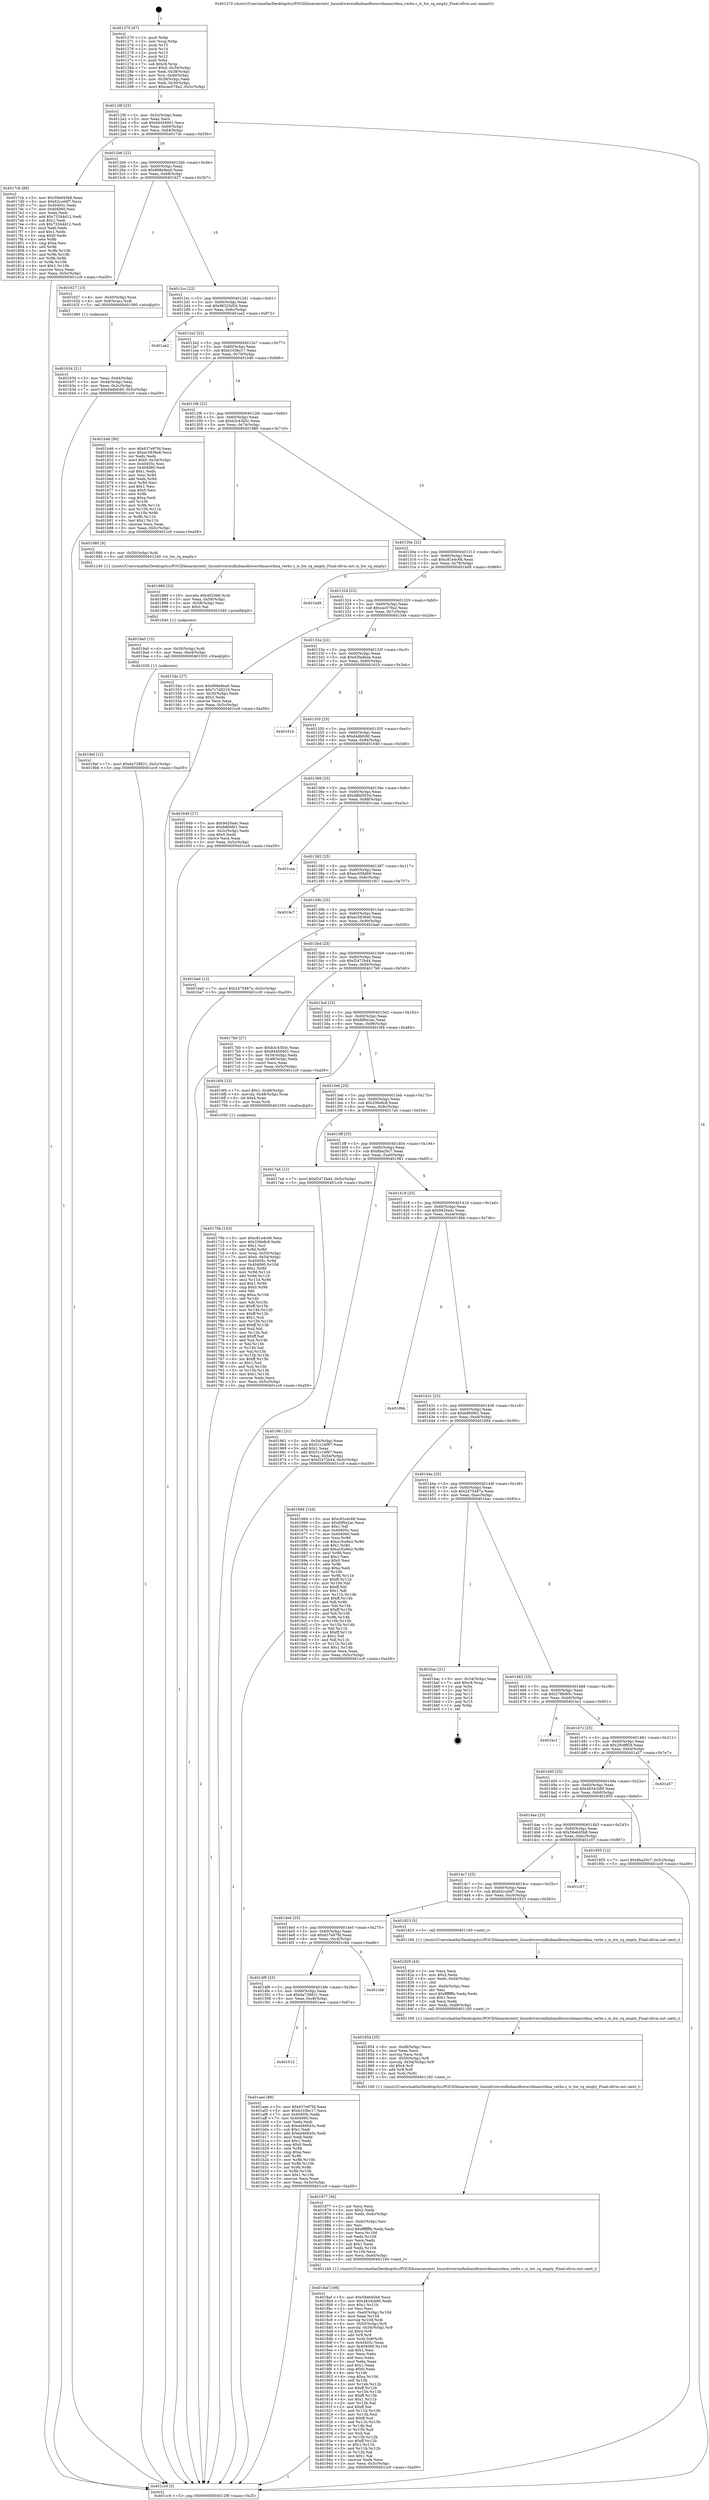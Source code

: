 digraph "0x401270" {
  label = "0x401270 (/mnt/c/Users/mathe/Desktop/tcc/POCII/binaries/extr_linuxdriversinfinibandhwocrdmaocrdma_verbs.c_is_hw_rq_empty_Final-ollvm.out::main(0))"
  labelloc = "t"
  node[shape=record]

  Entry [label="",width=0.3,height=0.3,shape=circle,fillcolor=black,style=filled]
  "0x40129f" [label="{
     0x40129f [23]\l
     | [instrs]\l
     &nbsp;&nbsp;0x40129f \<+3\>: mov -0x5c(%rbp),%eax\l
     &nbsp;&nbsp;0x4012a2 \<+2\>: mov %eax,%ecx\l
     &nbsp;&nbsp;0x4012a4 \<+6\>: sub $0x84456001,%ecx\l
     &nbsp;&nbsp;0x4012aa \<+3\>: mov %eax,-0x60(%rbp)\l
     &nbsp;&nbsp;0x4012ad \<+3\>: mov %ecx,-0x64(%rbp)\l
     &nbsp;&nbsp;0x4012b0 \<+6\>: je 00000000004017cb \<main+0x55b\>\l
  }"]
  "0x4017cb" [label="{
     0x4017cb [88]\l
     | [instrs]\l
     &nbsp;&nbsp;0x4017cb \<+5\>: mov $0x59e645b8,%eax\l
     &nbsp;&nbsp;0x4017d0 \<+5\>: mov $0x62ccd4f7,%ecx\l
     &nbsp;&nbsp;0x4017d5 \<+7\>: mov 0x40405c,%edx\l
     &nbsp;&nbsp;0x4017dc \<+7\>: mov 0x404060,%esi\l
     &nbsp;&nbsp;0x4017e3 \<+2\>: mov %edx,%edi\l
     &nbsp;&nbsp;0x4017e5 \<+6\>: add $0x73344d12,%edi\l
     &nbsp;&nbsp;0x4017eb \<+3\>: sub $0x1,%edi\l
     &nbsp;&nbsp;0x4017ee \<+6\>: sub $0x73344d12,%edi\l
     &nbsp;&nbsp;0x4017f4 \<+3\>: imul %edi,%edx\l
     &nbsp;&nbsp;0x4017f7 \<+3\>: and $0x1,%edx\l
     &nbsp;&nbsp;0x4017fa \<+3\>: cmp $0x0,%edx\l
     &nbsp;&nbsp;0x4017fd \<+4\>: sete %r8b\l
     &nbsp;&nbsp;0x401801 \<+3\>: cmp $0xa,%esi\l
     &nbsp;&nbsp;0x401804 \<+4\>: setl %r9b\l
     &nbsp;&nbsp;0x401808 \<+3\>: mov %r8b,%r10b\l
     &nbsp;&nbsp;0x40180b \<+3\>: and %r9b,%r10b\l
     &nbsp;&nbsp;0x40180e \<+3\>: xor %r9b,%r8b\l
     &nbsp;&nbsp;0x401811 \<+3\>: or %r8b,%r10b\l
     &nbsp;&nbsp;0x401814 \<+4\>: test $0x1,%r10b\l
     &nbsp;&nbsp;0x401818 \<+3\>: cmovne %ecx,%eax\l
     &nbsp;&nbsp;0x40181b \<+3\>: mov %eax,-0x5c(%rbp)\l
     &nbsp;&nbsp;0x40181e \<+5\>: jmp 0000000000401cc9 \<main+0xa59\>\l
  }"]
  "0x4012b6" [label="{
     0x4012b6 [22]\l
     | [instrs]\l
     &nbsp;&nbsp;0x4012b6 \<+5\>: jmp 00000000004012bb \<main+0x4b\>\l
     &nbsp;&nbsp;0x4012bb \<+3\>: mov -0x60(%rbp),%eax\l
     &nbsp;&nbsp;0x4012be \<+5\>: sub $0x898e9ea0,%eax\l
     &nbsp;&nbsp;0x4012c3 \<+3\>: mov %eax,-0x68(%rbp)\l
     &nbsp;&nbsp;0x4012c6 \<+6\>: je 0000000000401627 \<main+0x3b7\>\l
  }"]
  Exit [label="",width=0.3,height=0.3,shape=circle,fillcolor=black,style=filled,peripheries=2]
  "0x401627" [label="{
     0x401627 [13]\l
     | [instrs]\l
     &nbsp;&nbsp;0x401627 \<+4\>: mov -0x40(%rbp),%rax\l
     &nbsp;&nbsp;0x40162b \<+4\>: mov 0x8(%rax),%rdi\l
     &nbsp;&nbsp;0x40162f \<+5\>: call 0000000000401060 \<atoi@plt\>\l
     | [calls]\l
     &nbsp;&nbsp;0x401060 \{1\} (unknown)\l
  }"]
  "0x4012cc" [label="{
     0x4012cc [22]\l
     | [instrs]\l
     &nbsp;&nbsp;0x4012cc \<+5\>: jmp 00000000004012d1 \<main+0x61\>\l
     &nbsp;&nbsp;0x4012d1 \<+3\>: mov -0x60(%rbp),%eax\l
     &nbsp;&nbsp;0x4012d4 \<+5\>: sub $0x98325d5d,%eax\l
     &nbsp;&nbsp;0x4012d9 \<+3\>: mov %eax,-0x6c(%rbp)\l
     &nbsp;&nbsp;0x4012dc \<+6\>: je 0000000000401ae2 \<main+0x872\>\l
  }"]
  "0x401512" [label="{
     0x401512\l
  }", style=dashed]
  "0x401ae2" [label="{
     0x401ae2\l
  }", style=dashed]
  "0x4012e2" [label="{
     0x4012e2 [22]\l
     | [instrs]\l
     &nbsp;&nbsp;0x4012e2 \<+5\>: jmp 00000000004012e7 \<main+0x77\>\l
     &nbsp;&nbsp;0x4012e7 \<+3\>: mov -0x60(%rbp),%eax\l
     &nbsp;&nbsp;0x4012ea \<+5\>: sub $0xb103bc17,%eax\l
     &nbsp;&nbsp;0x4012ef \<+3\>: mov %eax,-0x70(%rbp)\l
     &nbsp;&nbsp;0x4012f2 \<+6\>: je 0000000000401b46 \<main+0x8d6\>\l
  }"]
  "0x401aee" [label="{
     0x401aee [88]\l
     | [instrs]\l
     &nbsp;&nbsp;0x401aee \<+5\>: mov $0x637e97fd,%eax\l
     &nbsp;&nbsp;0x401af3 \<+5\>: mov $0xb103bc17,%ecx\l
     &nbsp;&nbsp;0x401af8 \<+7\>: mov 0x40405c,%edx\l
     &nbsp;&nbsp;0x401aff \<+7\>: mov 0x404060,%esi\l
     &nbsp;&nbsp;0x401b06 \<+2\>: mov %edx,%edi\l
     &nbsp;&nbsp;0x401b08 \<+6\>: sub $0xed46645c,%edi\l
     &nbsp;&nbsp;0x401b0e \<+3\>: sub $0x1,%edi\l
     &nbsp;&nbsp;0x401b11 \<+6\>: add $0xed46645c,%edi\l
     &nbsp;&nbsp;0x401b17 \<+3\>: imul %edi,%edx\l
     &nbsp;&nbsp;0x401b1a \<+3\>: and $0x1,%edx\l
     &nbsp;&nbsp;0x401b1d \<+3\>: cmp $0x0,%edx\l
     &nbsp;&nbsp;0x401b20 \<+4\>: sete %r8b\l
     &nbsp;&nbsp;0x401b24 \<+3\>: cmp $0xa,%esi\l
     &nbsp;&nbsp;0x401b27 \<+4\>: setl %r9b\l
     &nbsp;&nbsp;0x401b2b \<+3\>: mov %r8b,%r10b\l
     &nbsp;&nbsp;0x401b2e \<+3\>: and %r9b,%r10b\l
     &nbsp;&nbsp;0x401b31 \<+3\>: xor %r9b,%r8b\l
     &nbsp;&nbsp;0x401b34 \<+3\>: or %r8b,%r10b\l
     &nbsp;&nbsp;0x401b37 \<+4\>: test $0x1,%r10b\l
     &nbsp;&nbsp;0x401b3b \<+3\>: cmovne %ecx,%eax\l
     &nbsp;&nbsp;0x401b3e \<+3\>: mov %eax,-0x5c(%rbp)\l
     &nbsp;&nbsp;0x401b41 \<+5\>: jmp 0000000000401cc9 \<main+0xa59\>\l
  }"]
  "0x401b46" [label="{
     0x401b46 [90]\l
     | [instrs]\l
     &nbsp;&nbsp;0x401b46 \<+5\>: mov $0x637e97fd,%eax\l
     &nbsp;&nbsp;0x401b4b \<+5\>: mov $0xec5836e6,%ecx\l
     &nbsp;&nbsp;0x401b50 \<+2\>: xor %edx,%edx\l
     &nbsp;&nbsp;0x401b52 \<+7\>: movl $0x0,-0x34(%rbp)\l
     &nbsp;&nbsp;0x401b59 \<+7\>: mov 0x40405c,%esi\l
     &nbsp;&nbsp;0x401b60 \<+7\>: mov 0x404060,%edi\l
     &nbsp;&nbsp;0x401b67 \<+3\>: sub $0x1,%edx\l
     &nbsp;&nbsp;0x401b6a \<+3\>: mov %esi,%r8d\l
     &nbsp;&nbsp;0x401b6d \<+3\>: add %edx,%r8d\l
     &nbsp;&nbsp;0x401b70 \<+4\>: imul %r8d,%esi\l
     &nbsp;&nbsp;0x401b74 \<+3\>: and $0x1,%esi\l
     &nbsp;&nbsp;0x401b77 \<+3\>: cmp $0x0,%esi\l
     &nbsp;&nbsp;0x401b7a \<+4\>: sete %r9b\l
     &nbsp;&nbsp;0x401b7e \<+3\>: cmp $0xa,%edi\l
     &nbsp;&nbsp;0x401b81 \<+4\>: setl %r10b\l
     &nbsp;&nbsp;0x401b85 \<+3\>: mov %r9b,%r11b\l
     &nbsp;&nbsp;0x401b88 \<+3\>: and %r10b,%r11b\l
     &nbsp;&nbsp;0x401b8b \<+3\>: xor %r10b,%r9b\l
     &nbsp;&nbsp;0x401b8e \<+3\>: or %r9b,%r11b\l
     &nbsp;&nbsp;0x401b91 \<+4\>: test $0x1,%r11b\l
     &nbsp;&nbsp;0x401b95 \<+3\>: cmovne %ecx,%eax\l
     &nbsp;&nbsp;0x401b98 \<+3\>: mov %eax,-0x5c(%rbp)\l
     &nbsp;&nbsp;0x401b9b \<+5\>: jmp 0000000000401cc9 \<main+0xa59\>\l
  }"]
  "0x4012f8" [label="{
     0x4012f8 [22]\l
     | [instrs]\l
     &nbsp;&nbsp;0x4012f8 \<+5\>: jmp 00000000004012fd \<main+0x8d\>\l
     &nbsp;&nbsp;0x4012fd \<+3\>: mov -0x60(%rbp),%eax\l
     &nbsp;&nbsp;0x401300 \<+5\>: sub $0xb3c43b5c,%eax\l
     &nbsp;&nbsp;0x401305 \<+3\>: mov %eax,-0x74(%rbp)\l
     &nbsp;&nbsp;0x401308 \<+6\>: je 0000000000401980 \<main+0x710\>\l
  }"]
  "0x4014f9" [label="{
     0x4014f9 [25]\l
     | [instrs]\l
     &nbsp;&nbsp;0x4014f9 \<+5\>: jmp 00000000004014fe \<main+0x28e\>\l
     &nbsp;&nbsp;0x4014fe \<+3\>: mov -0x60(%rbp),%eax\l
     &nbsp;&nbsp;0x401501 \<+5\>: sub $0x6a739821,%eax\l
     &nbsp;&nbsp;0x401506 \<+6\>: mov %eax,-0xc8(%rbp)\l
     &nbsp;&nbsp;0x40150c \<+6\>: je 0000000000401aee \<main+0x87e\>\l
  }"]
  "0x401980" [label="{
     0x401980 [9]\l
     | [instrs]\l
     &nbsp;&nbsp;0x401980 \<+4\>: mov -0x50(%rbp),%rdi\l
     &nbsp;&nbsp;0x401984 \<+5\>: call 0000000000401240 \<is_hw_rq_empty\>\l
     | [calls]\l
     &nbsp;&nbsp;0x401240 \{1\} (/mnt/c/Users/mathe/Desktop/tcc/POCII/binaries/extr_linuxdriversinfinibandhwocrdmaocrdma_verbs.c_is_hw_rq_empty_Final-ollvm.out::is_hw_rq_empty)\l
  }"]
  "0x40130e" [label="{
     0x40130e [22]\l
     | [instrs]\l
     &nbsp;&nbsp;0x40130e \<+5\>: jmp 0000000000401313 \<main+0xa3\>\l
     &nbsp;&nbsp;0x401313 \<+3\>: mov -0x60(%rbp),%eax\l
     &nbsp;&nbsp;0x401316 \<+5\>: sub $0xc81e4c68,%eax\l
     &nbsp;&nbsp;0x40131b \<+3\>: mov %eax,-0x78(%rbp)\l
     &nbsp;&nbsp;0x40131e \<+6\>: je 0000000000401bd9 \<main+0x969\>\l
  }"]
  "0x401cbb" [label="{
     0x401cbb\l
  }", style=dashed]
  "0x401bd9" [label="{
     0x401bd9\l
  }", style=dashed]
  "0x401324" [label="{
     0x401324 [22]\l
     | [instrs]\l
     &nbsp;&nbsp;0x401324 \<+5\>: jmp 0000000000401329 \<main+0xb9\>\l
     &nbsp;&nbsp;0x401329 \<+3\>: mov -0x60(%rbp),%eax\l
     &nbsp;&nbsp;0x40132c \<+5\>: sub $0xcac079a2,%eax\l
     &nbsp;&nbsp;0x401331 \<+3\>: mov %eax,-0x7c(%rbp)\l
     &nbsp;&nbsp;0x401334 \<+6\>: je 000000000040154e \<main+0x2de\>\l
  }"]
  "0x4019af" [label="{
     0x4019af [12]\l
     | [instrs]\l
     &nbsp;&nbsp;0x4019af \<+7\>: movl $0x6a739821,-0x5c(%rbp)\l
     &nbsp;&nbsp;0x4019b6 \<+5\>: jmp 0000000000401cc9 \<main+0xa59\>\l
  }"]
  "0x40154e" [label="{
     0x40154e [27]\l
     | [instrs]\l
     &nbsp;&nbsp;0x40154e \<+5\>: mov $0x898e9ea0,%eax\l
     &nbsp;&nbsp;0x401553 \<+5\>: mov $0x7c7d0219,%ecx\l
     &nbsp;&nbsp;0x401558 \<+3\>: mov -0x30(%rbp),%edx\l
     &nbsp;&nbsp;0x40155b \<+3\>: cmp $0x2,%edx\l
     &nbsp;&nbsp;0x40155e \<+3\>: cmovne %ecx,%eax\l
     &nbsp;&nbsp;0x401561 \<+3\>: mov %eax,-0x5c(%rbp)\l
     &nbsp;&nbsp;0x401564 \<+5\>: jmp 0000000000401cc9 \<main+0xa59\>\l
  }"]
  "0x40133a" [label="{
     0x40133a [22]\l
     | [instrs]\l
     &nbsp;&nbsp;0x40133a \<+5\>: jmp 000000000040133f \<main+0xcf\>\l
     &nbsp;&nbsp;0x40133f \<+3\>: mov -0x60(%rbp),%eax\l
     &nbsp;&nbsp;0x401342 \<+5\>: sub $0xd3fadbda,%eax\l
     &nbsp;&nbsp;0x401347 \<+3\>: mov %eax,-0x80(%rbp)\l
     &nbsp;&nbsp;0x40134a \<+6\>: je 000000000040161b \<main+0x3ab\>\l
  }"]
  "0x401cc9" [label="{
     0x401cc9 [5]\l
     | [instrs]\l
     &nbsp;&nbsp;0x401cc9 \<+5\>: jmp 000000000040129f \<main+0x2f\>\l
  }"]
  "0x401270" [label="{
     0x401270 [47]\l
     | [instrs]\l
     &nbsp;&nbsp;0x401270 \<+1\>: push %rbp\l
     &nbsp;&nbsp;0x401271 \<+3\>: mov %rsp,%rbp\l
     &nbsp;&nbsp;0x401274 \<+2\>: push %r15\l
     &nbsp;&nbsp;0x401276 \<+2\>: push %r14\l
     &nbsp;&nbsp;0x401278 \<+2\>: push %r13\l
     &nbsp;&nbsp;0x40127a \<+2\>: push %r12\l
     &nbsp;&nbsp;0x40127c \<+1\>: push %rbx\l
     &nbsp;&nbsp;0x40127d \<+7\>: sub $0xc8,%rsp\l
     &nbsp;&nbsp;0x401284 \<+7\>: movl $0x0,-0x34(%rbp)\l
     &nbsp;&nbsp;0x40128b \<+3\>: mov %edi,-0x38(%rbp)\l
     &nbsp;&nbsp;0x40128e \<+4\>: mov %rsi,-0x40(%rbp)\l
     &nbsp;&nbsp;0x401292 \<+3\>: mov -0x38(%rbp),%edi\l
     &nbsp;&nbsp;0x401295 \<+3\>: mov %edi,-0x30(%rbp)\l
     &nbsp;&nbsp;0x401298 \<+7\>: movl $0xcac079a2,-0x5c(%rbp)\l
  }"]
  "0x401634" [label="{
     0x401634 [21]\l
     | [instrs]\l
     &nbsp;&nbsp;0x401634 \<+3\>: mov %eax,-0x44(%rbp)\l
     &nbsp;&nbsp;0x401637 \<+3\>: mov -0x44(%rbp),%eax\l
     &nbsp;&nbsp;0x40163a \<+3\>: mov %eax,-0x2c(%rbp)\l
     &nbsp;&nbsp;0x40163d \<+7\>: movl $0xd4dbfc60,-0x5c(%rbp)\l
     &nbsp;&nbsp;0x401644 \<+5\>: jmp 0000000000401cc9 \<main+0xa59\>\l
  }"]
  "0x4019a0" [label="{
     0x4019a0 [15]\l
     | [instrs]\l
     &nbsp;&nbsp;0x4019a0 \<+4\>: mov -0x50(%rbp),%rdi\l
     &nbsp;&nbsp;0x4019a4 \<+6\>: mov %eax,-0xe4(%rbp)\l
     &nbsp;&nbsp;0x4019aa \<+5\>: call 0000000000401030 \<free@plt\>\l
     | [calls]\l
     &nbsp;&nbsp;0x401030 \{1\} (unknown)\l
  }"]
  "0x40161b" [label="{
     0x40161b\l
  }", style=dashed]
  "0x401350" [label="{
     0x401350 [25]\l
     | [instrs]\l
     &nbsp;&nbsp;0x401350 \<+5\>: jmp 0000000000401355 \<main+0xe5\>\l
     &nbsp;&nbsp;0x401355 \<+3\>: mov -0x60(%rbp),%eax\l
     &nbsp;&nbsp;0x401358 \<+5\>: sub $0xd4dbfc60,%eax\l
     &nbsp;&nbsp;0x40135d \<+6\>: mov %eax,-0x84(%rbp)\l
     &nbsp;&nbsp;0x401363 \<+6\>: je 0000000000401649 \<main+0x3d9\>\l
  }"]
  "0x401989" [label="{
     0x401989 [23]\l
     | [instrs]\l
     &nbsp;&nbsp;0x401989 \<+10\>: movabs $0x4020b6,%rdi\l
     &nbsp;&nbsp;0x401993 \<+3\>: mov %eax,-0x58(%rbp)\l
     &nbsp;&nbsp;0x401996 \<+3\>: mov -0x58(%rbp),%esi\l
     &nbsp;&nbsp;0x401999 \<+2\>: mov $0x0,%al\l
     &nbsp;&nbsp;0x40199b \<+5\>: call 0000000000401040 \<printf@plt\>\l
     | [calls]\l
     &nbsp;&nbsp;0x401040 \{1\} (unknown)\l
  }"]
  "0x401649" [label="{
     0x401649 [27]\l
     | [instrs]\l
     &nbsp;&nbsp;0x401649 \<+5\>: mov $0x9420a4c,%eax\l
     &nbsp;&nbsp;0x40164e \<+5\>: mov $0xb860fd1,%ecx\l
     &nbsp;&nbsp;0x401653 \<+3\>: mov -0x2c(%rbp),%edx\l
     &nbsp;&nbsp;0x401656 \<+3\>: cmp $0x0,%edx\l
     &nbsp;&nbsp;0x401659 \<+3\>: cmove %ecx,%eax\l
     &nbsp;&nbsp;0x40165c \<+3\>: mov %eax,-0x5c(%rbp)\l
     &nbsp;&nbsp;0x40165f \<+5\>: jmp 0000000000401cc9 \<main+0xa59\>\l
  }"]
  "0x401369" [label="{
     0x401369 [25]\l
     | [instrs]\l
     &nbsp;&nbsp;0x401369 \<+5\>: jmp 000000000040136e \<main+0xfe\>\l
     &nbsp;&nbsp;0x40136e \<+3\>: mov -0x60(%rbp),%eax\l
     &nbsp;&nbsp;0x401371 \<+5\>: sub $0xd8bf3034,%eax\l
     &nbsp;&nbsp;0x401376 \<+6\>: mov %eax,-0x88(%rbp)\l
     &nbsp;&nbsp;0x40137c \<+6\>: je 0000000000401caa \<main+0xa3a\>\l
  }"]
  "0x4018af" [label="{
     0x4018af [166]\l
     | [instrs]\l
     &nbsp;&nbsp;0x4018af \<+5\>: mov $0x59e645b8,%ecx\l
     &nbsp;&nbsp;0x4018b4 \<+5\>: mov $0x4834cb80,%edx\l
     &nbsp;&nbsp;0x4018b9 \<+3\>: mov $0x1,%r11b\l
     &nbsp;&nbsp;0x4018bc \<+2\>: xor %esi,%esi\l
     &nbsp;&nbsp;0x4018be \<+7\>: mov -0xe0(%rbp),%r10d\l
     &nbsp;&nbsp;0x4018c5 \<+4\>: imul %eax,%r10d\l
     &nbsp;&nbsp;0x4018c9 \<+3\>: movslq %r10d,%rdi\l
     &nbsp;&nbsp;0x4018cc \<+4\>: mov -0x50(%rbp),%r8\l
     &nbsp;&nbsp;0x4018d0 \<+4\>: movslq -0x54(%rbp),%r9\l
     &nbsp;&nbsp;0x4018d4 \<+4\>: shl $0x4,%r9\l
     &nbsp;&nbsp;0x4018d8 \<+3\>: add %r9,%r8\l
     &nbsp;&nbsp;0x4018db \<+4\>: mov %rdi,0x8(%r8)\l
     &nbsp;&nbsp;0x4018df \<+7\>: mov 0x40405c,%eax\l
     &nbsp;&nbsp;0x4018e6 \<+8\>: mov 0x404060,%r10d\l
     &nbsp;&nbsp;0x4018ee \<+3\>: sub $0x1,%esi\l
     &nbsp;&nbsp;0x4018f1 \<+2\>: mov %eax,%ebx\l
     &nbsp;&nbsp;0x4018f3 \<+2\>: add %esi,%ebx\l
     &nbsp;&nbsp;0x4018f5 \<+3\>: imul %ebx,%eax\l
     &nbsp;&nbsp;0x4018f8 \<+3\>: and $0x1,%eax\l
     &nbsp;&nbsp;0x4018fb \<+3\>: cmp $0x0,%eax\l
     &nbsp;&nbsp;0x4018fe \<+4\>: sete %r14b\l
     &nbsp;&nbsp;0x401902 \<+4\>: cmp $0xa,%r10d\l
     &nbsp;&nbsp;0x401906 \<+4\>: setl %r15b\l
     &nbsp;&nbsp;0x40190a \<+3\>: mov %r14b,%r12b\l
     &nbsp;&nbsp;0x40190d \<+4\>: xor $0xff,%r12b\l
     &nbsp;&nbsp;0x401911 \<+3\>: mov %r15b,%r13b\l
     &nbsp;&nbsp;0x401914 \<+4\>: xor $0xff,%r13b\l
     &nbsp;&nbsp;0x401918 \<+4\>: xor $0x1,%r11b\l
     &nbsp;&nbsp;0x40191c \<+3\>: mov %r12b,%al\l
     &nbsp;&nbsp;0x40191f \<+2\>: and $0xff,%al\l
     &nbsp;&nbsp;0x401921 \<+3\>: and %r11b,%r14b\l
     &nbsp;&nbsp;0x401924 \<+3\>: mov %r13b,%sil\l
     &nbsp;&nbsp;0x401927 \<+4\>: and $0xff,%sil\l
     &nbsp;&nbsp;0x40192b \<+3\>: and %r11b,%r15b\l
     &nbsp;&nbsp;0x40192e \<+3\>: or %r14b,%al\l
     &nbsp;&nbsp;0x401931 \<+3\>: or %r15b,%sil\l
     &nbsp;&nbsp;0x401934 \<+3\>: xor %sil,%al\l
     &nbsp;&nbsp;0x401937 \<+3\>: or %r13b,%r12b\l
     &nbsp;&nbsp;0x40193a \<+4\>: xor $0xff,%r12b\l
     &nbsp;&nbsp;0x40193e \<+4\>: or $0x1,%r11b\l
     &nbsp;&nbsp;0x401942 \<+3\>: and %r11b,%r12b\l
     &nbsp;&nbsp;0x401945 \<+3\>: or %r12b,%al\l
     &nbsp;&nbsp;0x401948 \<+2\>: test $0x1,%al\l
     &nbsp;&nbsp;0x40194a \<+3\>: cmovne %edx,%ecx\l
     &nbsp;&nbsp;0x40194d \<+3\>: mov %ecx,-0x5c(%rbp)\l
     &nbsp;&nbsp;0x401950 \<+5\>: jmp 0000000000401cc9 \<main+0xa59\>\l
  }"]
  "0x401caa" [label="{
     0x401caa\l
  }", style=dashed]
  "0x401382" [label="{
     0x401382 [25]\l
     | [instrs]\l
     &nbsp;&nbsp;0x401382 \<+5\>: jmp 0000000000401387 \<main+0x117\>\l
     &nbsp;&nbsp;0x401387 \<+3\>: mov -0x60(%rbp),%eax\l
     &nbsp;&nbsp;0x40138a \<+5\>: sub $0xec058d69,%eax\l
     &nbsp;&nbsp;0x40138f \<+6\>: mov %eax,-0x8c(%rbp)\l
     &nbsp;&nbsp;0x401395 \<+6\>: je 00000000004019c7 \<main+0x757\>\l
  }"]
  "0x401877" [label="{
     0x401877 [56]\l
     | [instrs]\l
     &nbsp;&nbsp;0x401877 \<+2\>: xor %ecx,%ecx\l
     &nbsp;&nbsp;0x401879 \<+5\>: mov $0x2,%edx\l
     &nbsp;&nbsp;0x40187e \<+6\>: mov %edx,-0xdc(%rbp)\l
     &nbsp;&nbsp;0x401884 \<+1\>: cltd\l
     &nbsp;&nbsp;0x401885 \<+6\>: mov -0xdc(%rbp),%esi\l
     &nbsp;&nbsp;0x40188b \<+2\>: idiv %esi\l
     &nbsp;&nbsp;0x40188d \<+6\>: imul $0xfffffffe,%edx,%edx\l
     &nbsp;&nbsp;0x401893 \<+3\>: mov %ecx,%r10d\l
     &nbsp;&nbsp;0x401896 \<+3\>: sub %edx,%r10d\l
     &nbsp;&nbsp;0x401899 \<+2\>: mov %ecx,%edx\l
     &nbsp;&nbsp;0x40189b \<+3\>: sub $0x1,%edx\l
     &nbsp;&nbsp;0x40189e \<+3\>: add %edx,%r10d\l
     &nbsp;&nbsp;0x4018a1 \<+3\>: sub %r10d,%ecx\l
     &nbsp;&nbsp;0x4018a4 \<+6\>: mov %ecx,-0xe0(%rbp)\l
     &nbsp;&nbsp;0x4018aa \<+5\>: call 0000000000401160 \<next_i\>\l
     | [calls]\l
     &nbsp;&nbsp;0x401160 \{1\} (/mnt/c/Users/mathe/Desktop/tcc/POCII/binaries/extr_linuxdriversinfinibandhwocrdmaocrdma_verbs.c_is_hw_rq_empty_Final-ollvm.out::next_i)\l
  }"]
  "0x4019c7" [label="{
     0x4019c7\l
  }", style=dashed]
  "0x40139b" [label="{
     0x40139b [25]\l
     | [instrs]\l
     &nbsp;&nbsp;0x40139b \<+5\>: jmp 00000000004013a0 \<main+0x130\>\l
     &nbsp;&nbsp;0x4013a0 \<+3\>: mov -0x60(%rbp),%eax\l
     &nbsp;&nbsp;0x4013a3 \<+5\>: sub $0xec5836e6,%eax\l
     &nbsp;&nbsp;0x4013a8 \<+6\>: mov %eax,-0x90(%rbp)\l
     &nbsp;&nbsp;0x4013ae \<+6\>: je 0000000000401ba0 \<main+0x930\>\l
  }"]
  "0x401854" [label="{
     0x401854 [35]\l
     | [instrs]\l
     &nbsp;&nbsp;0x401854 \<+6\>: mov -0xd8(%rbp),%ecx\l
     &nbsp;&nbsp;0x40185a \<+3\>: imul %eax,%ecx\l
     &nbsp;&nbsp;0x40185d \<+3\>: movslq %ecx,%rdi\l
     &nbsp;&nbsp;0x401860 \<+4\>: mov -0x50(%rbp),%r8\l
     &nbsp;&nbsp;0x401864 \<+4\>: movslq -0x54(%rbp),%r9\l
     &nbsp;&nbsp;0x401868 \<+4\>: shl $0x4,%r9\l
     &nbsp;&nbsp;0x40186c \<+3\>: add %r9,%r8\l
     &nbsp;&nbsp;0x40186f \<+3\>: mov %rdi,(%r8)\l
     &nbsp;&nbsp;0x401872 \<+5\>: call 0000000000401160 \<next_i\>\l
     | [calls]\l
     &nbsp;&nbsp;0x401160 \{1\} (/mnt/c/Users/mathe/Desktop/tcc/POCII/binaries/extr_linuxdriversinfinibandhwocrdmaocrdma_verbs.c_is_hw_rq_empty_Final-ollvm.out::next_i)\l
  }"]
  "0x401ba0" [label="{
     0x401ba0 [12]\l
     | [instrs]\l
     &nbsp;&nbsp;0x401ba0 \<+7\>: movl $0x2475487a,-0x5c(%rbp)\l
     &nbsp;&nbsp;0x401ba7 \<+5\>: jmp 0000000000401cc9 \<main+0xa59\>\l
  }"]
  "0x4013b4" [label="{
     0x4013b4 [25]\l
     | [instrs]\l
     &nbsp;&nbsp;0x4013b4 \<+5\>: jmp 00000000004013b9 \<main+0x149\>\l
     &nbsp;&nbsp;0x4013b9 \<+3\>: mov -0x60(%rbp),%eax\l
     &nbsp;&nbsp;0x4013bc \<+5\>: sub $0xf2472b44,%eax\l
     &nbsp;&nbsp;0x4013c1 \<+6\>: mov %eax,-0x94(%rbp)\l
     &nbsp;&nbsp;0x4013c7 \<+6\>: je 00000000004017b0 \<main+0x540\>\l
  }"]
  "0x401828" [label="{
     0x401828 [44]\l
     | [instrs]\l
     &nbsp;&nbsp;0x401828 \<+2\>: xor %ecx,%ecx\l
     &nbsp;&nbsp;0x40182a \<+5\>: mov $0x2,%edx\l
     &nbsp;&nbsp;0x40182f \<+6\>: mov %edx,-0xd4(%rbp)\l
     &nbsp;&nbsp;0x401835 \<+1\>: cltd\l
     &nbsp;&nbsp;0x401836 \<+6\>: mov -0xd4(%rbp),%esi\l
     &nbsp;&nbsp;0x40183c \<+2\>: idiv %esi\l
     &nbsp;&nbsp;0x40183e \<+6\>: imul $0xfffffffe,%edx,%edx\l
     &nbsp;&nbsp;0x401844 \<+3\>: sub $0x1,%ecx\l
     &nbsp;&nbsp;0x401847 \<+2\>: sub %ecx,%edx\l
     &nbsp;&nbsp;0x401849 \<+6\>: mov %edx,-0xd8(%rbp)\l
     &nbsp;&nbsp;0x40184f \<+5\>: call 0000000000401160 \<next_i\>\l
     | [calls]\l
     &nbsp;&nbsp;0x401160 \{1\} (/mnt/c/Users/mathe/Desktop/tcc/POCII/binaries/extr_linuxdriversinfinibandhwocrdmaocrdma_verbs.c_is_hw_rq_empty_Final-ollvm.out::next_i)\l
  }"]
  "0x4017b0" [label="{
     0x4017b0 [27]\l
     | [instrs]\l
     &nbsp;&nbsp;0x4017b0 \<+5\>: mov $0xb3c43b5c,%eax\l
     &nbsp;&nbsp;0x4017b5 \<+5\>: mov $0x84456001,%ecx\l
     &nbsp;&nbsp;0x4017ba \<+3\>: mov -0x54(%rbp),%edx\l
     &nbsp;&nbsp;0x4017bd \<+3\>: cmp -0x48(%rbp),%edx\l
     &nbsp;&nbsp;0x4017c0 \<+3\>: cmovl %ecx,%eax\l
     &nbsp;&nbsp;0x4017c3 \<+3\>: mov %eax,-0x5c(%rbp)\l
     &nbsp;&nbsp;0x4017c6 \<+5\>: jmp 0000000000401cc9 \<main+0xa59\>\l
  }"]
  "0x4013cd" [label="{
     0x4013cd [25]\l
     | [instrs]\l
     &nbsp;&nbsp;0x4013cd \<+5\>: jmp 00000000004013d2 \<main+0x162\>\l
     &nbsp;&nbsp;0x4013d2 \<+3\>: mov -0x60(%rbp),%eax\l
     &nbsp;&nbsp;0x4013d5 \<+5\>: sub $0xfdf0e2ac,%eax\l
     &nbsp;&nbsp;0x4013da \<+6\>: mov %eax,-0x98(%rbp)\l
     &nbsp;&nbsp;0x4013e0 \<+6\>: je 00000000004016f4 \<main+0x484\>\l
  }"]
  "0x4014e0" [label="{
     0x4014e0 [25]\l
     | [instrs]\l
     &nbsp;&nbsp;0x4014e0 \<+5\>: jmp 00000000004014e5 \<main+0x275\>\l
     &nbsp;&nbsp;0x4014e5 \<+3\>: mov -0x60(%rbp),%eax\l
     &nbsp;&nbsp;0x4014e8 \<+5\>: sub $0x637e97fd,%eax\l
     &nbsp;&nbsp;0x4014ed \<+6\>: mov %eax,-0xc4(%rbp)\l
     &nbsp;&nbsp;0x4014f3 \<+6\>: je 0000000000401cbb \<main+0xa4b\>\l
  }"]
  "0x4016f4" [label="{
     0x4016f4 [23]\l
     | [instrs]\l
     &nbsp;&nbsp;0x4016f4 \<+7\>: movl $0x1,-0x48(%rbp)\l
     &nbsp;&nbsp;0x4016fb \<+4\>: movslq -0x48(%rbp),%rax\l
     &nbsp;&nbsp;0x4016ff \<+4\>: shl $0x4,%rax\l
     &nbsp;&nbsp;0x401703 \<+3\>: mov %rax,%rdi\l
     &nbsp;&nbsp;0x401706 \<+5\>: call 0000000000401050 \<malloc@plt\>\l
     | [calls]\l
     &nbsp;&nbsp;0x401050 \{1\} (unknown)\l
  }"]
  "0x4013e6" [label="{
     0x4013e6 [25]\l
     | [instrs]\l
     &nbsp;&nbsp;0x4013e6 \<+5\>: jmp 00000000004013eb \<main+0x17b\>\l
     &nbsp;&nbsp;0x4013eb \<+3\>: mov -0x60(%rbp),%eax\l
     &nbsp;&nbsp;0x4013ee \<+5\>: sub $0x336e8c8,%eax\l
     &nbsp;&nbsp;0x4013f3 \<+6\>: mov %eax,-0x9c(%rbp)\l
     &nbsp;&nbsp;0x4013f9 \<+6\>: je 00000000004017a4 \<main+0x534\>\l
  }"]
  "0x401823" [label="{
     0x401823 [5]\l
     | [instrs]\l
     &nbsp;&nbsp;0x401823 \<+5\>: call 0000000000401160 \<next_i\>\l
     | [calls]\l
     &nbsp;&nbsp;0x401160 \{1\} (/mnt/c/Users/mathe/Desktop/tcc/POCII/binaries/extr_linuxdriversinfinibandhwocrdmaocrdma_verbs.c_is_hw_rq_empty_Final-ollvm.out::next_i)\l
  }"]
  "0x4017a4" [label="{
     0x4017a4 [12]\l
     | [instrs]\l
     &nbsp;&nbsp;0x4017a4 \<+7\>: movl $0xf2472b44,-0x5c(%rbp)\l
     &nbsp;&nbsp;0x4017ab \<+5\>: jmp 0000000000401cc9 \<main+0xa59\>\l
  }"]
  "0x4013ff" [label="{
     0x4013ff [25]\l
     | [instrs]\l
     &nbsp;&nbsp;0x4013ff \<+5\>: jmp 0000000000401404 \<main+0x194\>\l
     &nbsp;&nbsp;0x401404 \<+3\>: mov -0x60(%rbp),%eax\l
     &nbsp;&nbsp;0x401407 \<+5\>: sub $0x8ba26c7,%eax\l
     &nbsp;&nbsp;0x40140c \<+6\>: mov %eax,-0xa0(%rbp)\l
     &nbsp;&nbsp;0x401412 \<+6\>: je 0000000000401961 \<main+0x6f1\>\l
  }"]
  "0x4014c7" [label="{
     0x4014c7 [25]\l
     | [instrs]\l
     &nbsp;&nbsp;0x4014c7 \<+5\>: jmp 00000000004014cc \<main+0x25c\>\l
     &nbsp;&nbsp;0x4014cc \<+3\>: mov -0x60(%rbp),%eax\l
     &nbsp;&nbsp;0x4014cf \<+5\>: sub $0x62ccd4f7,%eax\l
     &nbsp;&nbsp;0x4014d4 \<+6\>: mov %eax,-0xc0(%rbp)\l
     &nbsp;&nbsp;0x4014da \<+6\>: je 0000000000401823 \<main+0x5b3\>\l
  }"]
  "0x401961" [label="{
     0x401961 [31]\l
     | [instrs]\l
     &nbsp;&nbsp;0x401961 \<+3\>: mov -0x54(%rbp),%eax\l
     &nbsp;&nbsp;0x401964 \<+5\>: sub $0x51c16f97,%eax\l
     &nbsp;&nbsp;0x401969 \<+3\>: add $0x1,%eax\l
     &nbsp;&nbsp;0x40196c \<+5\>: add $0x51c16f97,%eax\l
     &nbsp;&nbsp;0x401971 \<+3\>: mov %eax,-0x54(%rbp)\l
     &nbsp;&nbsp;0x401974 \<+7\>: movl $0xf2472b44,-0x5c(%rbp)\l
     &nbsp;&nbsp;0x40197b \<+5\>: jmp 0000000000401cc9 \<main+0xa59\>\l
  }"]
  "0x401418" [label="{
     0x401418 [25]\l
     | [instrs]\l
     &nbsp;&nbsp;0x401418 \<+5\>: jmp 000000000040141d \<main+0x1ad\>\l
     &nbsp;&nbsp;0x40141d \<+3\>: mov -0x60(%rbp),%eax\l
     &nbsp;&nbsp;0x401420 \<+5\>: sub $0x9420a4c,%eax\l
     &nbsp;&nbsp;0x401425 \<+6\>: mov %eax,-0xa4(%rbp)\l
     &nbsp;&nbsp;0x40142b \<+6\>: je 00000000004019bb \<main+0x74b\>\l
  }"]
  "0x401c07" [label="{
     0x401c07\l
  }", style=dashed]
  "0x4019bb" [label="{
     0x4019bb\l
  }", style=dashed]
  "0x401431" [label="{
     0x401431 [25]\l
     | [instrs]\l
     &nbsp;&nbsp;0x401431 \<+5\>: jmp 0000000000401436 \<main+0x1c6\>\l
     &nbsp;&nbsp;0x401436 \<+3\>: mov -0x60(%rbp),%eax\l
     &nbsp;&nbsp;0x401439 \<+5\>: sub $0xb860fd1,%eax\l
     &nbsp;&nbsp;0x40143e \<+6\>: mov %eax,-0xa8(%rbp)\l
     &nbsp;&nbsp;0x401444 \<+6\>: je 0000000000401664 \<main+0x3f4\>\l
  }"]
  "0x4014ae" [label="{
     0x4014ae [25]\l
     | [instrs]\l
     &nbsp;&nbsp;0x4014ae \<+5\>: jmp 00000000004014b3 \<main+0x243\>\l
     &nbsp;&nbsp;0x4014b3 \<+3\>: mov -0x60(%rbp),%eax\l
     &nbsp;&nbsp;0x4014b6 \<+5\>: sub $0x59e645b8,%eax\l
     &nbsp;&nbsp;0x4014bb \<+6\>: mov %eax,-0xbc(%rbp)\l
     &nbsp;&nbsp;0x4014c1 \<+6\>: je 0000000000401c07 \<main+0x997\>\l
  }"]
  "0x401664" [label="{
     0x401664 [144]\l
     | [instrs]\l
     &nbsp;&nbsp;0x401664 \<+5\>: mov $0xc81e4c68,%eax\l
     &nbsp;&nbsp;0x401669 \<+5\>: mov $0xfdf0e2ac,%ecx\l
     &nbsp;&nbsp;0x40166e \<+2\>: mov $0x1,%dl\l
     &nbsp;&nbsp;0x401670 \<+7\>: mov 0x40405c,%esi\l
     &nbsp;&nbsp;0x401677 \<+7\>: mov 0x404060,%edi\l
     &nbsp;&nbsp;0x40167e \<+3\>: mov %esi,%r8d\l
     &nbsp;&nbsp;0x401681 \<+7\>: sub $0xa1fce6e2,%r8d\l
     &nbsp;&nbsp;0x401688 \<+4\>: sub $0x1,%r8d\l
     &nbsp;&nbsp;0x40168c \<+7\>: add $0xa1fce6e2,%r8d\l
     &nbsp;&nbsp;0x401693 \<+4\>: imul %r8d,%esi\l
     &nbsp;&nbsp;0x401697 \<+3\>: and $0x1,%esi\l
     &nbsp;&nbsp;0x40169a \<+3\>: cmp $0x0,%esi\l
     &nbsp;&nbsp;0x40169d \<+4\>: sete %r9b\l
     &nbsp;&nbsp;0x4016a1 \<+3\>: cmp $0xa,%edi\l
     &nbsp;&nbsp;0x4016a4 \<+4\>: setl %r10b\l
     &nbsp;&nbsp;0x4016a8 \<+3\>: mov %r9b,%r11b\l
     &nbsp;&nbsp;0x4016ab \<+4\>: xor $0xff,%r11b\l
     &nbsp;&nbsp;0x4016af \<+3\>: mov %r10b,%bl\l
     &nbsp;&nbsp;0x4016b2 \<+3\>: xor $0xff,%bl\l
     &nbsp;&nbsp;0x4016b5 \<+3\>: xor $0x1,%dl\l
     &nbsp;&nbsp;0x4016b8 \<+3\>: mov %r11b,%r14b\l
     &nbsp;&nbsp;0x4016bb \<+4\>: and $0xff,%r14b\l
     &nbsp;&nbsp;0x4016bf \<+3\>: and %dl,%r9b\l
     &nbsp;&nbsp;0x4016c2 \<+3\>: mov %bl,%r15b\l
     &nbsp;&nbsp;0x4016c5 \<+4\>: and $0xff,%r15b\l
     &nbsp;&nbsp;0x4016c9 \<+3\>: and %dl,%r10b\l
     &nbsp;&nbsp;0x4016cc \<+3\>: or %r9b,%r14b\l
     &nbsp;&nbsp;0x4016cf \<+3\>: or %r10b,%r15b\l
     &nbsp;&nbsp;0x4016d2 \<+3\>: xor %r15b,%r14b\l
     &nbsp;&nbsp;0x4016d5 \<+3\>: or %bl,%r11b\l
     &nbsp;&nbsp;0x4016d8 \<+4\>: xor $0xff,%r11b\l
     &nbsp;&nbsp;0x4016dc \<+3\>: or $0x1,%dl\l
     &nbsp;&nbsp;0x4016df \<+3\>: and %dl,%r11b\l
     &nbsp;&nbsp;0x4016e2 \<+3\>: or %r11b,%r14b\l
     &nbsp;&nbsp;0x4016e5 \<+4\>: test $0x1,%r14b\l
     &nbsp;&nbsp;0x4016e9 \<+3\>: cmovne %ecx,%eax\l
     &nbsp;&nbsp;0x4016ec \<+3\>: mov %eax,-0x5c(%rbp)\l
     &nbsp;&nbsp;0x4016ef \<+5\>: jmp 0000000000401cc9 \<main+0xa59\>\l
  }"]
  "0x40144a" [label="{
     0x40144a [25]\l
     | [instrs]\l
     &nbsp;&nbsp;0x40144a \<+5\>: jmp 000000000040144f \<main+0x1df\>\l
     &nbsp;&nbsp;0x40144f \<+3\>: mov -0x60(%rbp),%eax\l
     &nbsp;&nbsp;0x401452 \<+5\>: sub $0x2475487a,%eax\l
     &nbsp;&nbsp;0x401457 \<+6\>: mov %eax,-0xac(%rbp)\l
     &nbsp;&nbsp;0x40145d \<+6\>: je 0000000000401bac \<main+0x93c\>\l
  }"]
  "0x40170b" [label="{
     0x40170b [153]\l
     | [instrs]\l
     &nbsp;&nbsp;0x40170b \<+5\>: mov $0xc81e4c68,%ecx\l
     &nbsp;&nbsp;0x401710 \<+5\>: mov $0x336e8c8,%edx\l
     &nbsp;&nbsp;0x401715 \<+3\>: mov $0x1,%sil\l
     &nbsp;&nbsp;0x401718 \<+3\>: xor %r8d,%r8d\l
     &nbsp;&nbsp;0x40171b \<+4\>: mov %rax,-0x50(%rbp)\l
     &nbsp;&nbsp;0x40171f \<+7\>: movl $0x0,-0x54(%rbp)\l
     &nbsp;&nbsp;0x401726 \<+8\>: mov 0x40405c,%r9d\l
     &nbsp;&nbsp;0x40172e \<+8\>: mov 0x404060,%r10d\l
     &nbsp;&nbsp;0x401736 \<+4\>: sub $0x1,%r8d\l
     &nbsp;&nbsp;0x40173a \<+3\>: mov %r9d,%r11d\l
     &nbsp;&nbsp;0x40173d \<+3\>: add %r8d,%r11d\l
     &nbsp;&nbsp;0x401740 \<+4\>: imul %r11d,%r9d\l
     &nbsp;&nbsp;0x401744 \<+4\>: and $0x1,%r9d\l
     &nbsp;&nbsp;0x401748 \<+4\>: cmp $0x0,%r9d\l
     &nbsp;&nbsp;0x40174c \<+3\>: sete %bl\l
     &nbsp;&nbsp;0x40174f \<+4\>: cmp $0xa,%r10d\l
     &nbsp;&nbsp;0x401753 \<+4\>: setl %r14b\l
     &nbsp;&nbsp;0x401757 \<+3\>: mov %bl,%r15b\l
     &nbsp;&nbsp;0x40175a \<+4\>: xor $0xff,%r15b\l
     &nbsp;&nbsp;0x40175e \<+3\>: mov %r14b,%r12b\l
     &nbsp;&nbsp;0x401761 \<+4\>: xor $0xff,%r12b\l
     &nbsp;&nbsp;0x401765 \<+4\>: xor $0x1,%sil\l
     &nbsp;&nbsp;0x401769 \<+3\>: mov %r15b,%r13b\l
     &nbsp;&nbsp;0x40176c \<+4\>: and $0xff,%r13b\l
     &nbsp;&nbsp;0x401770 \<+3\>: and %sil,%bl\l
     &nbsp;&nbsp;0x401773 \<+3\>: mov %r12b,%al\l
     &nbsp;&nbsp;0x401776 \<+2\>: and $0xff,%al\l
     &nbsp;&nbsp;0x401778 \<+3\>: and %sil,%r14b\l
     &nbsp;&nbsp;0x40177b \<+3\>: or %bl,%r13b\l
     &nbsp;&nbsp;0x40177e \<+3\>: or %r14b,%al\l
     &nbsp;&nbsp;0x401781 \<+3\>: xor %al,%r13b\l
     &nbsp;&nbsp;0x401784 \<+3\>: or %r12b,%r15b\l
     &nbsp;&nbsp;0x401787 \<+4\>: xor $0xff,%r15b\l
     &nbsp;&nbsp;0x40178b \<+4\>: or $0x1,%sil\l
     &nbsp;&nbsp;0x40178f \<+3\>: and %sil,%r15b\l
     &nbsp;&nbsp;0x401792 \<+3\>: or %r15b,%r13b\l
     &nbsp;&nbsp;0x401795 \<+4\>: test $0x1,%r13b\l
     &nbsp;&nbsp;0x401799 \<+3\>: cmovne %edx,%ecx\l
     &nbsp;&nbsp;0x40179c \<+3\>: mov %ecx,-0x5c(%rbp)\l
     &nbsp;&nbsp;0x40179f \<+5\>: jmp 0000000000401cc9 \<main+0xa59\>\l
  }"]
  "0x401955" [label="{
     0x401955 [12]\l
     | [instrs]\l
     &nbsp;&nbsp;0x401955 \<+7\>: movl $0x8ba26c7,-0x5c(%rbp)\l
     &nbsp;&nbsp;0x40195c \<+5\>: jmp 0000000000401cc9 \<main+0xa59\>\l
  }"]
  "0x401bac" [label="{
     0x401bac [21]\l
     | [instrs]\l
     &nbsp;&nbsp;0x401bac \<+3\>: mov -0x34(%rbp),%eax\l
     &nbsp;&nbsp;0x401baf \<+7\>: add $0xc8,%rsp\l
     &nbsp;&nbsp;0x401bb6 \<+1\>: pop %rbx\l
     &nbsp;&nbsp;0x401bb7 \<+2\>: pop %r12\l
     &nbsp;&nbsp;0x401bb9 \<+2\>: pop %r13\l
     &nbsp;&nbsp;0x401bbb \<+2\>: pop %r14\l
     &nbsp;&nbsp;0x401bbd \<+2\>: pop %r15\l
     &nbsp;&nbsp;0x401bbf \<+1\>: pop %rbp\l
     &nbsp;&nbsp;0x401bc0 \<+1\>: ret\l
  }"]
  "0x401463" [label="{
     0x401463 [25]\l
     | [instrs]\l
     &nbsp;&nbsp;0x401463 \<+5\>: jmp 0000000000401468 \<main+0x1f8\>\l
     &nbsp;&nbsp;0x401468 \<+3\>: mov -0x60(%rbp),%eax\l
     &nbsp;&nbsp;0x40146b \<+5\>: sub $0x278fe95c,%eax\l
     &nbsp;&nbsp;0x401470 \<+6\>: mov %eax,-0xb0(%rbp)\l
     &nbsp;&nbsp;0x401476 \<+6\>: je 0000000000401bc1 \<main+0x951\>\l
  }"]
  "0x401495" [label="{
     0x401495 [25]\l
     | [instrs]\l
     &nbsp;&nbsp;0x401495 \<+5\>: jmp 000000000040149a \<main+0x22a\>\l
     &nbsp;&nbsp;0x40149a \<+3\>: mov -0x60(%rbp),%eax\l
     &nbsp;&nbsp;0x40149d \<+5\>: sub $0x4834cb80,%eax\l
     &nbsp;&nbsp;0x4014a2 \<+6\>: mov %eax,-0xb8(%rbp)\l
     &nbsp;&nbsp;0x4014a8 \<+6\>: je 0000000000401955 \<main+0x6e5\>\l
  }"]
  "0x401bc1" [label="{
     0x401bc1\l
  }", style=dashed]
  "0x40147c" [label="{
     0x40147c [25]\l
     | [instrs]\l
     &nbsp;&nbsp;0x40147c \<+5\>: jmp 0000000000401481 \<main+0x211\>\l
     &nbsp;&nbsp;0x401481 \<+3\>: mov -0x60(%rbp),%eax\l
     &nbsp;&nbsp;0x401484 \<+5\>: sub $0x28c8ff29,%eax\l
     &nbsp;&nbsp;0x401489 \<+6\>: mov %eax,-0xb4(%rbp)\l
     &nbsp;&nbsp;0x40148f \<+6\>: je 0000000000401a57 \<main+0x7e7\>\l
  }"]
  "0x401a57" [label="{
     0x401a57\l
  }", style=dashed]
  Entry -> "0x401270" [label=" 1"]
  "0x40129f" -> "0x4017cb" [label=" 1"]
  "0x40129f" -> "0x4012b6" [label=" 16"]
  "0x401bac" -> Exit [label=" 1"]
  "0x4012b6" -> "0x401627" [label=" 1"]
  "0x4012b6" -> "0x4012cc" [label=" 15"]
  "0x401ba0" -> "0x401cc9" [label=" 1"]
  "0x4012cc" -> "0x401ae2" [label=" 0"]
  "0x4012cc" -> "0x4012e2" [label=" 15"]
  "0x401b46" -> "0x401cc9" [label=" 1"]
  "0x4012e2" -> "0x401b46" [label=" 1"]
  "0x4012e2" -> "0x4012f8" [label=" 14"]
  "0x401aee" -> "0x401cc9" [label=" 1"]
  "0x4012f8" -> "0x401980" [label=" 1"]
  "0x4012f8" -> "0x40130e" [label=" 13"]
  "0x4014f9" -> "0x401aee" [label=" 1"]
  "0x40130e" -> "0x401bd9" [label=" 0"]
  "0x40130e" -> "0x401324" [label=" 13"]
  "0x4014f9" -> "0x401512" [label=" 0"]
  "0x401324" -> "0x40154e" [label=" 1"]
  "0x401324" -> "0x40133a" [label=" 12"]
  "0x40154e" -> "0x401cc9" [label=" 1"]
  "0x401270" -> "0x40129f" [label=" 1"]
  "0x401cc9" -> "0x40129f" [label=" 16"]
  "0x401627" -> "0x401634" [label=" 1"]
  "0x401634" -> "0x401cc9" [label=" 1"]
  "0x4014e0" -> "0x401cbb" [label=" 0"]
  "0x40133a" -> "0x40161b" [label=" 0"]
  "0x40133a" -> "0x401350" [label=" 12"]
  "0x4014e0" -> "0x4014f9" [label=" 1"]
  "0x401350" -> "0x401649" [label=" 1"]
  "0x401350" -> "0x401369" [label=" 11"]
  "0x401649" -> "0x401cc9" [label=" 1"]
  "0x4019af" -> "0x401cc9" [label=" 1"]
  "0x401369" -> "0x401caa" [label=" 0"]
  "0x401369" -> "0x401382" [label=" 11"]
  "0x4019a0" -> "0x4019af" [label=" 1"]
  "0x401382" -> "0x4019c7" [label=" 0"]
  "0x401382" -> "0x40139b" [label=" 11"]
  "0x401989" -> "0x4019a0" [label=" 1"]
  "0x40139b" -> "0x401ba0" [label=" 1"]
  "0x40139b" -> "0x4013b4" [label=" 10"]
  "0x401980" -> "0x401989" [label=" 1"]
  "0x4013b4" -> "0x4017b0" [label=" 2"]
  "0x4013b4" -> "0x4013cd" [label=" 8"]
  "0x401961" -> "0x401cc9" [label=" 1"]
  "0x4013cd" -> "0x4016f4" [label=" 1"]
  "0x4013cd" -> "0x4013e6" [label=" 7"]
  "0x401955" -> "0x401cc9" [label=" 1"]
  "0x4013e6" -> "0x4017a4" [label=" 1"]
  "0x4013e6" -> "0x4013ff" [label=" 6"]
  "0x4018af" -> "0x401cc9" [label=" 1"]
  "0x4013ff" -> "0x401961" [label=" 1"]
  "0x4013ff" -> "0x401418" [label=" 5"]
  "0x401854" -> "0x401877" [label=" 1"]
  "0x401418" -> "0x4019bb" [label=" 0"]
  "0x401418" -> "0x401431" [label=" 5"]
  "0x401828" -> "0x401854" [label=" 1"]
  "0x401431" -> "0x401664" [label=" 1"]
  "0x401431" -> "0x40144a" [label=" 4"]
  "0x401664" -> "0x401cc9" [label=" 1"]
  "0x4016f4" -> "0x40170b" [label=" 1"]
  "0x40170b" -> "0x401cc9" [label=" 1"]
  "0x4017a4" -> "0x401cc9" [label=" 1"]
  "0x4017b0" -> "0x401cc9" [label=" 2"]
  "0x4017cb" -> "0x401cc9" [label=" 1"]
  "0x4014c7" -> "0x4014e0" [label=" 1"]
  "0x40144a" -> "0x401bac" [label=" 1"]
  "0x40144a" -> "0x401463" [label=" 3"]
  "0x4014c7" -> "0x401823" [label=" 1"]
  "0x401463" -> "0x401bc1" [label=" 0"]
  "0x401463" -> "0x40147c" [label=" 3"]
  "0x4014ae" -> "0x4014c7" [label=" 2"]
  "0x40147c" -> "0x401a57" [label=" 0"]
  "0x40147c" -> "0x401495" [label=" 3"]
  "0x401877" -> "0x4018af" [label=" 1"]
  "0x401495" -> "0x401955" [label=" 1"]
  "0x401495" -> "0x4014ae" [label=" 2"]
  "0x401823" -> "0x401828" [label=" 1"]
  "0x4014ae" -> "0x401c07" [label=" 0"]
}
